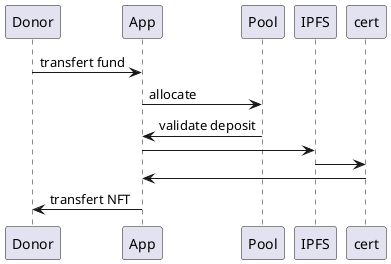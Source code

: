 @startuml
Donor -> App : transfert fund
App -> Pool: allocate
Pool -> App : validate deposit
App -> IPFS
IPFS -> cert
cert -> App
App -> Donor : transfert NFT
@enduml